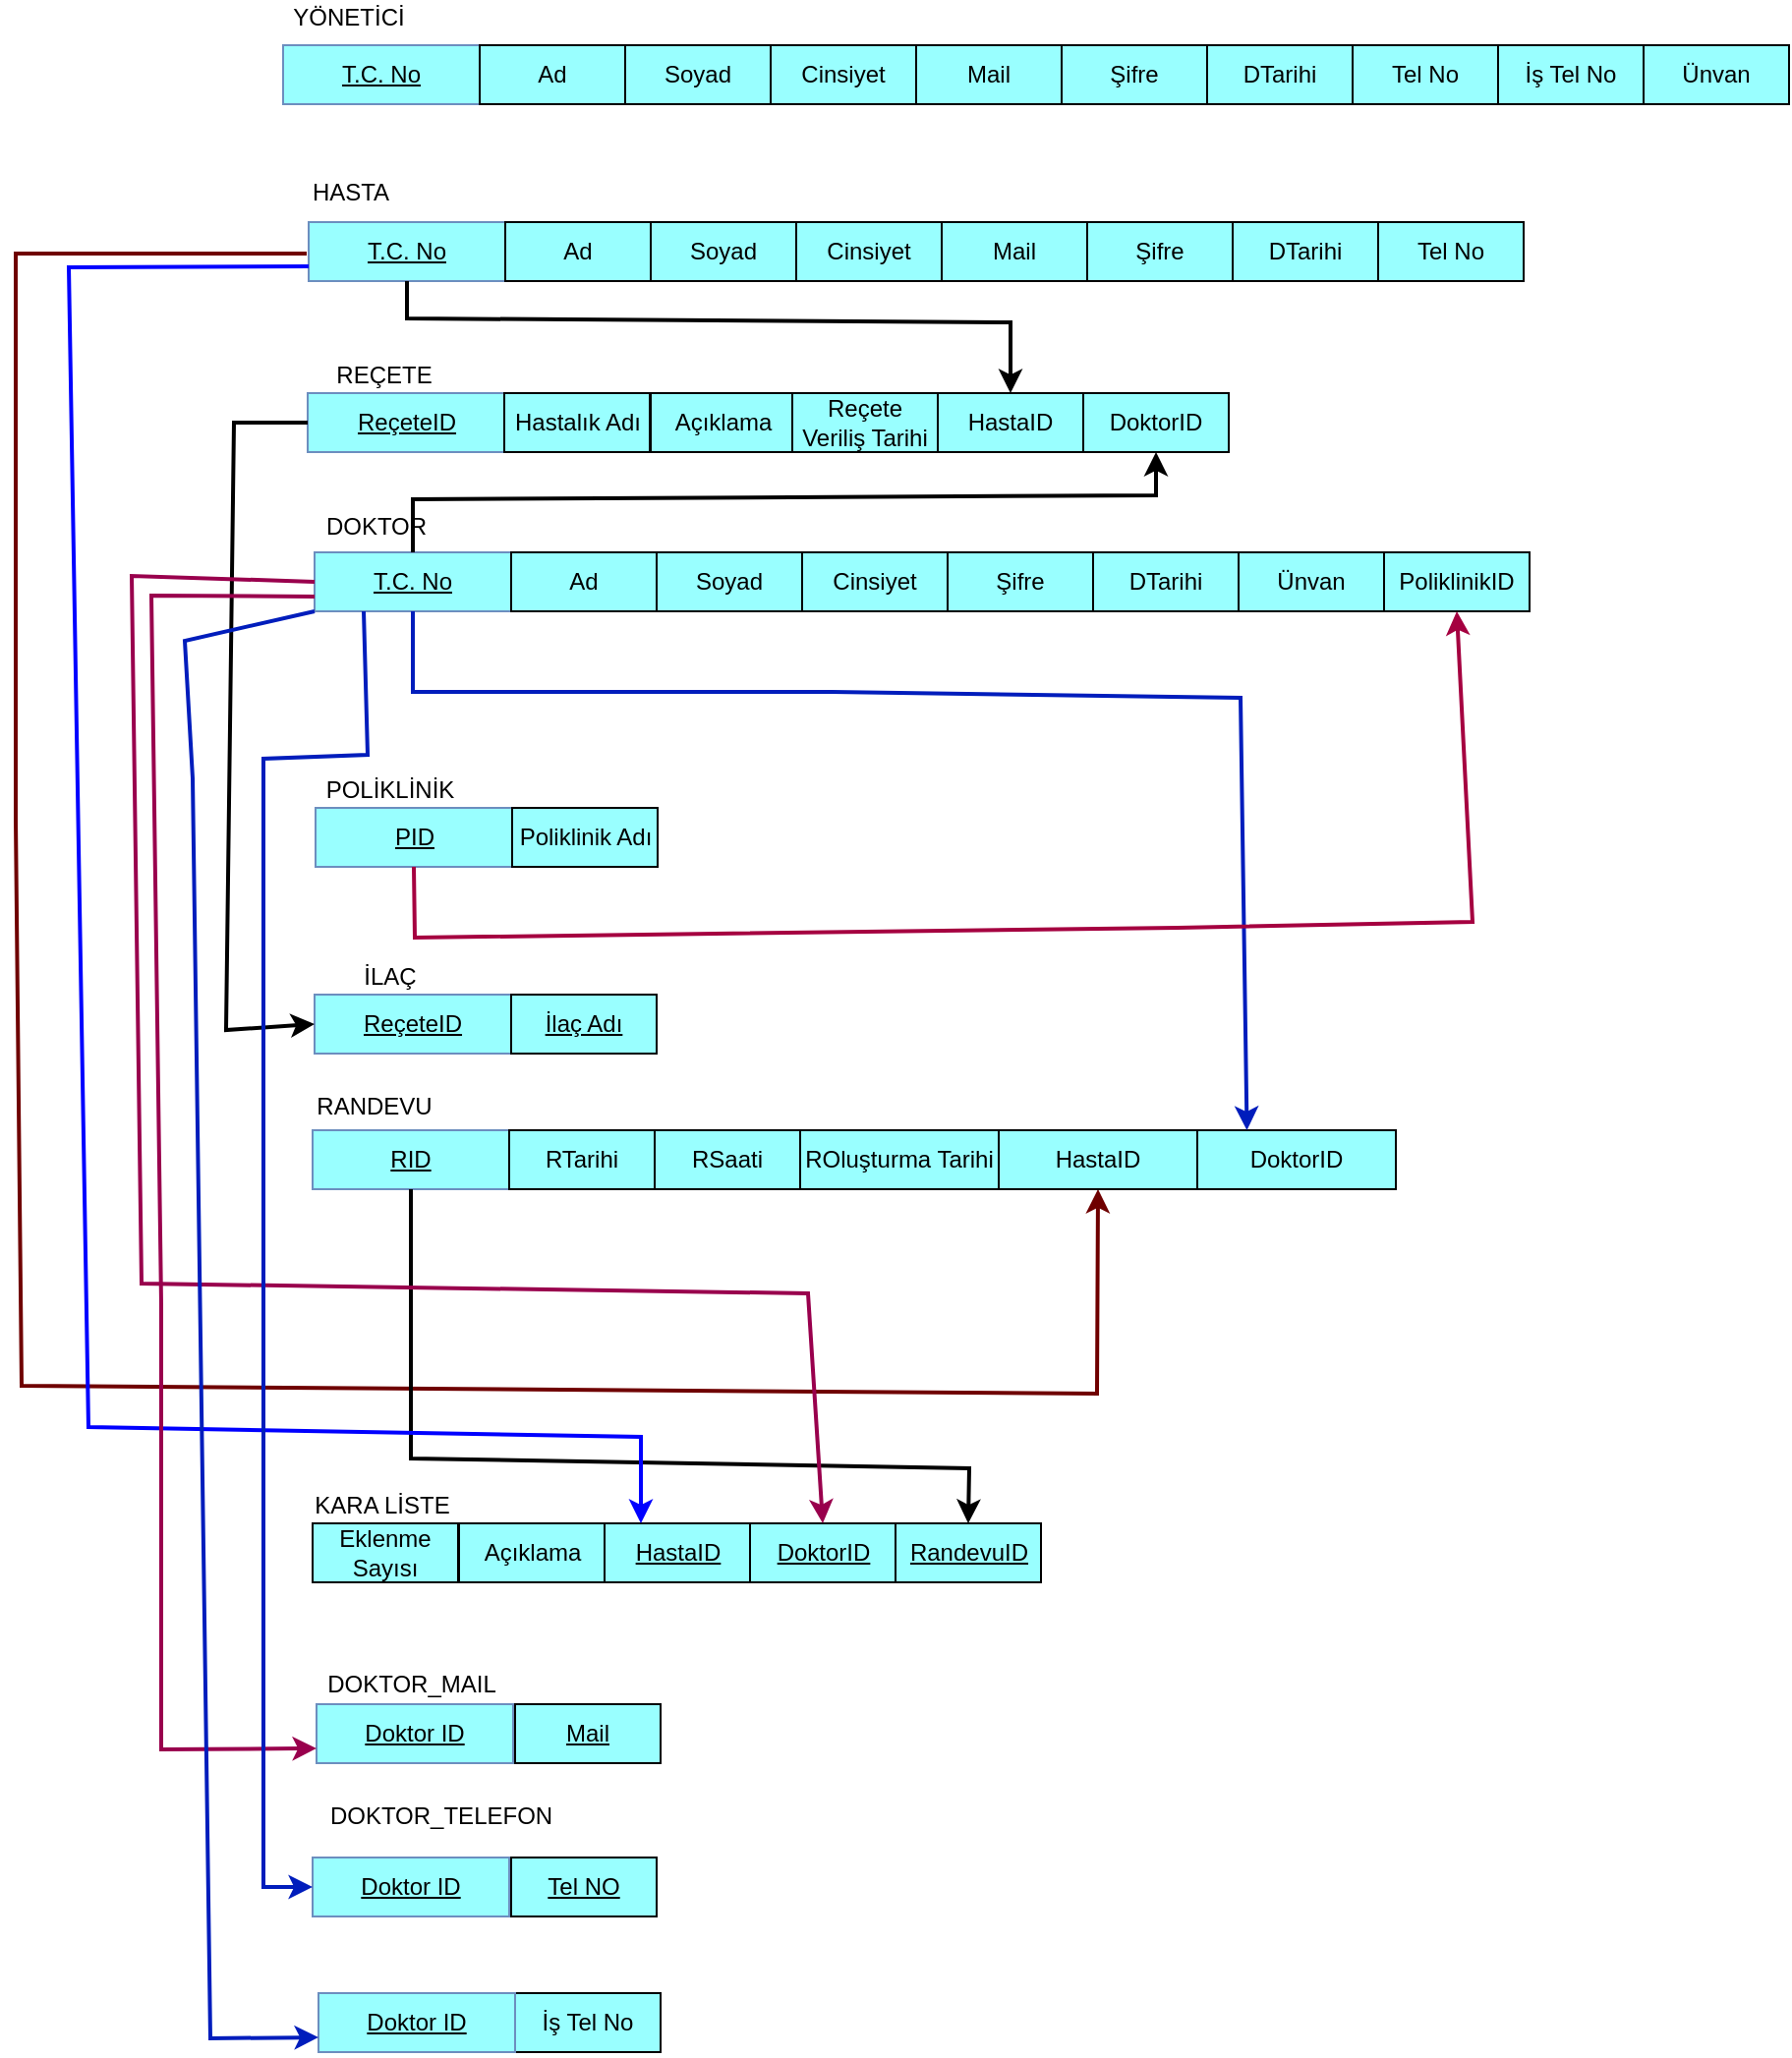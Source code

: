 <mxfile version="18.0.7" type="device"><diagram id="PEKDExJvmcLttviZHPgt" name="Page-1"><mxGraphModel dx="2653" dy="699" grid="0" gridSize="10" guides="1" tooltips="1" connect="1" arrows="1" fold="1" page="1" pageScale="1" pageWidth="827" pageHeight="1169" math="0" shadow="0"><root><mxCell id="0"/><mxCell id="1" parent="0"/><mxCell id="ALnhKNhnFgYdEAsEkq54-5" value="&lt;u&gt;T.C. No&lt;/u&gt;" style="whiteSpace=wrap;html=1;align=center;fillColor=#99FFFF;strokeColor=#6c8ebf;" parent="1" vertex="1"><mxGeometry x="147" y="262" width="100" height="30" as="geometry"/></mxCell><mxCell id="I0PkosmnpPYs2rLAAuDS-1" value="HASTA" style="text;html=1;align=center;verticalAlign=middle;resizable=0;points=[];autosize=1;strokeColor=none;fillColor=none;" parent="1" vertex="1"><mxGeometry x="143" y="238" width="49" height="18" as="geometry"/></mxCell><mxCell id="I0PkosmnpPYs2rLAAuDS-14" value="Ad&lt;span style=&quot;color: rgba(0 , 0 , 0 , 0) ; font-family: monospace ; font-size: 0px&quot;&gt;%3CmxGraphModel%3E%3Croot%3E%3CmxCell%20id%3D%220%22%2F%3E%3CmxCell%20id%3D%221%22%20parent%3D%220%22%2F%3E%3CmxCell%20id%3D%222%22%20value%3D%22%22%20style%3D%22rounded%3D0%3BwhiteSpace%3Dwrap%3Bhtml%3D1%3BlabelBackgroundColor%3D%2300FFFF%3BfillColor%3D%2399FFFF%3B%22%20vertex%3D%221%22%20parent%3D%221%22%3E%3CmxGeometry%20x%3D%22242%22%20y%3D%22115%22%20width%3D%22100%22%20height%3D%2240%22%20as%3D%22geometry%22%2F%3E%3C%2FmxCell%3E%3C%2Froot%3E%3C%2FmxGraphModel%3E&lt;/span&gt;" style="rounded=0;whiteSpace=wrap;html=1;labelBackgroundColor=none;fillColor=#99FFFF;" parent="1" vertex="1"><mxGeometry x="247" y="262" width="74" height="30" as="geometry"/></mxCell><mxCell id="I0PkosmnpPYs2rLAAuDS-15" value="Soyad" style="rounded=0;whiteSpace=wrap;html=1;labelBackgroundColor=none;fillColor=#99FFFF;" parent="1" vertex="1"><mxGeometry x="321" y="262" width="74" height="30" as="geometry"/></mxCell><mxCell id="I0PkosmnpPYs2rLAAuDS-16" value="Cinsiyet" style="rounded=0;whiteSpace=wrap;html=1;labelBackgroundColor=none;fillColor=#99FFFF;" parent="1" vertex="1"><mxGeometry x="395" y="262" width="74" height="30" as="geometry"/></mxCell><mxCell id="I0PkosmnpPYs2rLAAuDS-17" value="Mail&lt;span style=&quot;color: rgba(0 , 0 , 0 , 0) ; font-family: monospace ; font-size: 0px&quot;&gt;%3CmxGraphModel%3E%3Croot%3E%3CmxCell%20id%3D%220%22%2F%3E%3CmxCell%20id%3D%221%22%20parent%3D%220%22%2F%3E%3CmxCell%20id%3D%222%22%20value%3D%22Cinsiyet%22%20style%3D%22rounded%3D0%3BwhiteSpace%3Dwrap%3Bhtml%3D1%3BlabelBackgroundColor%3Dnone%3BfillColor%3D%2399FFFF%3B%22%20vertex%3D%221%22%20parent%3D%221%22%3E%3CmxGeometry%20x%3D%22390%22%20y%3D%22115%22%20width%3D%2274%22%20height%3D%2230%22%20as%3D%22geometry%22%2F%3E%3C%2FmxCell%3E%3C%2Froot%3E%3C%2FmxGraphModel%3E&lt;/span&gt;" style="rounded=0;whiteSpace=wrap;html=1;labelBackgroundColor=none;fillColor=#99FFFF;" parent="1" vertex="1"><mxGeometry x="469" y="262" width="74" height="30" as="geometry"/></mxCell><mxCell id="I0PkosmnpPYs2rLAAuDS-18" value="Şifre" style="rounded=0;whiteSpace=wrap;html=1;labelBackgroundColor=none;fillColor=#99FFFF;" parent="1" vertex="1"><mxGeometry x="543" y="262" width="74" height="30" as="geometry"/></mxCell><mxCell id="I0PkosmnpPYs2rLAAuDS-19" value="DTarihi" style="rounded=0;whiteSpace=wrap;html=1;labelBackgroundColor=none;fillColor=#99FFFF;" parent="1" vertex="1"><mxGeometry x="617" y="262" width="74" height="30" as="geometry"/></mxCell><mxCell id="I0PkosmnpPYs2rLAAuDS-20" value="Tel No" style="rounded=0;whiteSpace=wrap;html=1;labelBackgroundColor=none;fillColor=#99FFFF;" parent="1" vertex="1"><mxGeometry x="691" y="262" width="74" height="30" as="geometry"/></mxCell><mxCell id="I0PkosmnpPYs2rLAAuDS-33" value="&lt;u&gt;T.C. No&lt;/u&gt;" style="whiteSpace=wrap;html=1;align=center;fillColor=#99FFFF;strokeColor=#6c8ebf;" parent="1" vertex="1"><mxGeometry x="134" y="172" width="100" height="30" as="geometry"/></mxCell><mxCell id="I0PkosmnpPYs2rLAAuDS-34" value="YÖNETİCİ" style="text;html=1;align=center;verticalAlign=middle;resizable=0;points=[];autosize=1;strokeColor=none;fillColor=none;" parent="1" vertex="1"><mxGeometry x="133" y="149" width="67" height="18" as="geometry"/></mxCell><mxCell id="I0PkosmnpPYs2rLAAuDS-35" value="Ad&lt;span style=&quot;color: rgba(0 , 0 , 0 , 0) ; font-family: monospace ; font-size: 0px&quot;&gt;%3CmxGraphModel%3E%3Croot%3E%3CmxCell%20id%3D%220%22%2F%3E%3CmxCell%20id%3D%221%22%20parent%3D%220%22%2F%3E%3CmxCell%20id%3D%222%22%20value%3D%22%22%20style%3D%22rounded%3D0%3BwhiteSpace%3Dwrap%3Bhtml%3D1%3BlabelBackgroundColor%3D%2300FFFF%3BfillColor%3D%2399FFFF%3B%22%20vertex%3D%221%22%20parent%3D%221%22%3E%3CmxGeometry%20x%3D%22242%22%20y%3D%22115%22%20width%3D%22100%22%20height%3D%2240%22%20as%3D%22geometry%22%2F%3E%3C%2FmxCell%3E%3C%2Froot%3E%3C%2FmxGraphModel%3E&lt;/span&gt;" style="rounded=0;whiteSpace=wrap;html=1;labelBackgroundColor=none;fillColor=#99FFFF;" parent="1" vertex="1"><mxGeometry x="234" y="172" width="74" height="30" as="geometry"/></mxCell><mxCell id="I0PkosmnpPYs2rLAAuDS-36" value="Soyad" style="rounded=0;whiteSpace=wrap;html=1;labelBackgroundColor=none;fillColor=#99FFFF;" parent="1" vertex="1"><mxGeometry x="308" y="172" width="74" height="30" as="geometry"/></mxCell><mxCell id="I0PkosmnpPYs2rLAAuDS-37" value="Cinsiyet" style="rounded=0;whiteSpace=wrap;html=1;labelBackgroundColor=none;fillColor=#99FFFF;" parent="1" vertex="1"><mxGeometry x="382" y="172" width="74" height="30" as="geometry"/></mxCell><mxCell id="I0PkosmnpPYs2rLAAuDS-38" value="Mail&lt;span style=&quot;color: rgba(0 , 0 , 0 , 0) ; font-family: monospace ; font-size: 0px&quot;&gt;%3CmxGraphModel%3E%3Croot%3E%3CmxCell%20id%3D%220%22%2F%3E%3CmxCell%20id%3D%221%22%20parent%3D%220%22%2F%3E%3CmxCell%20id%3D%222%22%20value%3D%22Cinsiyet%22%20style%3D%22rounded%3D0%3BwhiteSpace%3Dwrap%3Bhtml%3D1%3BlabelBackgroundColor%3Dnone%3BfillColor%3D%2399FFFF%3B%22%20vertex%3D%221%22%20parent%3D%221%22%3E%3CmxGeometry%20x%3D%22390%22%20y%3D%22115%22%20width%3D%2274%22%20height%3D%2230%22%20as%3D%22geometry%22%2F%3E%3C%2FmxCell%3E%3C%2Froot%3E%3C%2FmxGraphModel%3E&lt;/span&gt;" style="rounded=0;whiteSpace=wrap;html=1;labelBackgroundColor=none;fillColor=#99FFFF;" parent="1" vertex="1"><mxGeometry x="456" y="172" width="74" height="30" as="geometry"/></mxCell><mxCell id="I0PkosmnpPYs2rLAAuDS-39" value="Şifre" style="rounded=0;whiteSpace=wrap;html=1;labelBackgroundColor=none;fillColor=#99FFFF;" parent="1" vertex="1"><mxGeometry x="530" y="172" width="74" height="30" as="geometry"/></mxCell><mxCell id="I0PkosmnpPYs2rLAAuDS-40" value="DTarihi" style="rounded=0;whiteSpace=wrap;html=1;labelBackgroundColor=none;fillColor=#99FFFF;" parent="1" vertex="1"><mxGeometry x="604" y="172" width="74" height="30" as="geometry"/></mxCell><mxCell id="I0PkosmnpPYs2rLAAuDS-41" value="Tel No" style="rounded=0;whiteSpace=wrap;html=1;labelBackgroundColor=none;fillColor=#99FFFF;" parent="1" vertex="1"><mxGeometry x="678" y="172" width="74" height="30" as="geometry"/></mxCell><mxCell id="I0PkosmnpPYs2rLAAuDS-42" value="İş Tel No" style="rounded=0;whiteSpace=wrap;html=1;labelBackgroundColor=none;fillColor=#99FFFF;" parent="1" vertex="1"><mxGeometry x="752" y="172" width="74" height="30" as="geometry"/></mxCell><mxCell id="I0PkosmnpPYs2rLAAuDS-43" value="Ünvan" style="rounded=0;whiteSpace=wrap;html=1;labelBackgroundColor=none;fillColor=#99FFFF;" parent="1" vertex="1"><mxGeometry x="826" y="172" width="74" height="30" as="geometry"/></mxCell><mxCell id="I0PkosmnpPYs2rLAAuDS-44" value="&lt;u&gt;T.C. No&lt;/u&gt;" style="whiteSpace=wrap;html=1;align=center;fillColor=#99FFFF;strokeColor=#6c8ebf;" parent="1" vertex="1"><mxGeometry x="150" y="430" width="100" height="30" as="geometry"/></mxCell><mxCell id="I0PkosmnpPYs2rLAAuDS-45" value="DOKTOR" style="text;html=1;align=center;verticalAlign=middle;resizable=0;points=[];autosize=1;strokeColor=none;fillColor=none;" parent="1" vertex="1"><mxGeometry x="150" y="408" width="61" height="18" as="geometry"/></mxCell><mxCell id="I0PkosmnpPYs2rLAAuDS-46" value="Ad&lt;span style=&quot;color: rgba(0 , 0 , 0 , 0) ; font-family: monospace ; font-size: 0px&quot;&gt;%3CmxGraphModel%3E%3Croot%3E%3CmxCell%20id%3D%220%22%2F%3E%3CmxCell%20id%3D%221%22%20parent%3D%220%22%2F%3E%3CmxCell%20id%3D%222%22%20value%3D%22%22%20style%3D%22rounded%3D0%3BwhiteSpace%3Dwrap%3Bhtml%3D1%3BlabelBackgroundColor%3D%2300FFFF%3BfillColor%3D%2399FFFF%3B%22%20vertex%3D%221%22%20parent%3D%221%22%3E%3CmxGeometry%20x%3D%22242%22%20y%3D%22115%22%20width%3D%22100%22%20height%3D%2240%22%20as%3D%22geometry%22%2F%3E%3C%2FmxCell%3E%3C%2Froot%3E%3C%2FmxGraphModel%3E&lt;/span&gt;" style="rounded=0;whiteSpace=wrap;html=1;labelBackgroundColor=none;fillColor=#99FFFF;" parent="1" vertex="1"><mxGeometry x="250" y="430" width="74" height="30" as="geometry"/></mxCell><mxCell id="I0PkosmnpPYs2rLAAuDS-47" value="Soyad" style="rounded=0;whiteSpace=wrap;html=1;labelBackgroundColor=none;fillColor=#99FFFF;" parent="1" vertex="1"><mxGeometry x="324" y="430" width="74" height="30" as="geometry"/></mxCell><mxCell id="I0PkosmnpPYs2rLAAuDS-48" value="Cinsiyet" style="rounded=0;whiteSpace=wrap;html=1;labelBackgroundColor=none;fillColor=#99FFFF;" parent="1" vertex="1"><mxGeometry x="398" y="430" width="74" height="30" as="geometry"/></mxCell><mxCell id="I0PkosmnpPYs2rLAAuDS-50" value="Şifre" style="rounded=0;whiteSpace=wrap;html=1;labelBackgroundColor=none;fillColor=#99FFFF;" parent="1" vertex="1"><mxGeometry x="472" y="430" width="74" height="30" as="geometry"/></mxCell><mxCell id="I0PkosmnpPYs2rLAAuDS-51" value="DTarihi" style="rounded=0;whiteSpace=wrap;html=1;labelBackgroundColor=none;fillColor=#99FFFF;" parent="1" vertex="1"><mxGeometry x="546" y="430" width="74" height="30" as="geometry"/></mxCell><mxCell id="I0PkosmnpPYs2rLAAuDS-53" value="İş Tel No" style="rounded=0;whiteSpace=wrap;html=1;labelBackgroundColor=none;fillColor=#99FFFF;" parent="1" vertex="1"><mxGeometry x="252" y="1163" width="74" height="30" as="geometry"/></mxCell><mxCell id="I0PkosmnpPYs2rLAAuDS-54" value="Ünvan" style="rounded=0;whiteSpace=wrap;html=1;labelBackgroundColor=none;fillColor=#99FFFF;" parent="1" vertex="1"><mxGeometry x="620" y="430" width="74" height="30" as="geometry"/></mxCell><mxCell id="I0PkosmnpPYs2rLAAuDS-55" value="&lt;u&gt;RID&lt;/u&gt;" style="whiteSpace=wrap;html=1;align=center;fillColor=#99FFFF;strokeColor=#6c8ebf;" parent="1" vertex="1"><mxGeometry x="149" y="724" width="100" height="30" as="geometry"/></mxCell><mxCell id="I0PkosmnpPYs2rLAAuDS-56" value="RANDEVU" style="text;html=1;align=center;verticalAlign=middle;resizable=0;points=[];autosize=1;strokeColor=none;fillColor=none;" parent="1" vertex="1"><mxGeometry x="146" y="703" width="68" height="18" as="geometry"/></mxCell><mxCell id="I0PkosmnpPYs2rLAAuDS-57" value="RTarihi" style="rounded=0;whiteSpace=wrap;html=1;labelBackgroundColor=none;fillColor=#99FFFF;" parent="1" vertex="1"><mxGeometry x="249" y="724" width="74" height="30" as="geometry"/></mxCell><mxCell id="I0PkosmnpPYs2rLAAuDS-58" value="RSaati" style="rounded=0;whiteSpace=wrap;html=1;labelBackgroundColor=none;fillColor=#99FFFF;" parent="1" vertex="1"><mxGeometry x="323" y="724" width="74" height="30" as="geometry"/></mxCell><mxCell id="I0PkosmnpPYs2rLAAuDS-59" value="ROluşturma Tarihi" style="rounded=0;whiteSpace=wrap;html=1;labelBackgroundColor=none;fillColor=#99FFFF;" parent="1" vertex="1"><mxGeometry x="397" y="724" width="101" height="30" as="geometry"/></mxCell><mxCell id="I0PkosmnpPYs2rLAAuDS-62" value="&lt;u&gt;PID&lt;/u&gt;" style="whiteSpace=wrap;html=1;align=center;fillColor=#99FFFF;strokeColor=#6c8ebf;" parent="1" vertex="1"><mxGeometry x="150.5" y="560" width="100" height="30" as="geometry"/></mxCell><mxCell id="I0PkosmnpPYs2rLAAuDS-63" value="POLİKLİNİK" style="text;html=1;align=center;verticalAlign=middle;resizable=0;points=[];autosize=1;strokeColor=none;fillColor=none;" parent="1" vertex="1"><mxGeometry x="150" y="542" width="76" height="18" as="geometry"/></mxCell><mxCell id="I0PkosmnpPYs2rLAAuDS-64" value="Poliklinik Adı" style="rounded=0;whiteSpace=wrap;html=1;labelBackgroundColor=none;fillColor=#99FFFF;" parent="1" vertex="1"><mxGeometry x="250.5" y="560" width="74" height="30" as="geometry"/></mxCell><mxCell id="I0PkosmnpPYs2rLAAuDS-70" value="" style="endArrow=classic;html=1;rounded=0;exitX=0;exitY=0.5;exitDx=0;exitDy=0;entryX=0.5;entryY=1;entryDx=0;entryDy=0;fillColor=#a20025;strokeColor=#6F0000;strokeWidth=2;" parent="1" edge="1"><mxGeometry width="50" height="50" relative="1" as="geometry"><mxPoint x="146" y="278" as="sourcePoint"/><mxPoint x="548.5" y="754" as="targetPoint"/><Array as="points"><mxPoint x="-2" y="278"/><mxPoint x="-2" y="566"/><mxPoint x="1" y="854"/><mxPoint x="548" y="858"/></Array></mxGeometry></mxCell><mxCell id="I0PkosmnpPYs2rLAAuDS-71" value="DoktorID" style="rounded=0;whiteSpace=wrap;html=1;labelBackgroundColor=none;fillColor=#99FFFF;" parent="1" vertex="1"><mxGeometry x="599" y="724" width="101" height="30" as="geometry"/></mxCell><mxCell id="I0PkosmnpPYs2rLAAuDS-72" value="" style="endArrow=classic;html=1;rounded=0;strokeWidth=2;exitX=0.5;exitY=1;exitDx=0;exitDy=0;entryX=0.25;entryY=0;entryDx=0;entryDy=0;fillColor=#0050ef;strokeColor=#001DBC;" parent="1" source="I0PkosmnpPYs2rLAAuDS-44" target="I0PkosmnpPYs2rLAAuDS-71" edge="1"><mxGeometry width="50" height="50" relative="1" as="geometry"><mxPoint x="171" y="520" as="sourcePoint"/><mxPoint x="221" y="470" as="targetPoint"/><Array as="points"><mxPoint x="200" y="501"/><mxPoint x="413" y="501"/><mxPoint x="621" y="504"/></Array></mxGeometry></mxCell><mxCell id="I0PkosmnpPYs2rLAAuDS-73" value="HastaID" style="rounded=0;whiteSpace=wrap;html=1;labelBackgroundColor=none;fillColor=#99FFFF;" parent="1" vertex="1"><mxGeometry x="498" y="724" width="101" height="30" as="geometry"/></mxCell><mxCell id="I0PkosmnpPYs2rLAAuDS-74" value="PoliklinikID" style="rounded=0;whiteSpace=wrap;html=1;labelBackgroundColor=none;fillColor=#99FFFF;" parent="1" vertex="1"><mxGeometry x="694" y="430" width="74" height="30" as="geometry"/></mxCell><mxCell id="I0PkosmnpPYs2rLAAuDS-75" value="" style="endArrow=classic;html=1;rounded=0;strokeWidth=2;exitX=0.5;exitY=1;exitDx=0;exitDy=0;entryX=0.5;entryY=1;entryDx=0;entryDy=0;fillColor=#d80073;strokeColor=#A50040;" parent="1" source="I0PkosmnpPYs2rLAAuDS-62" target="I0PkosmnpPYs2rLAAuDS-74" edge="1"><mxGeometry width="50" height="50" relative="1" as="geometry"><mxPoint x="436" y="580" as="sourcePoint"/><mxPoint x="486" y="530" as="targetPoint"/><Array as="points"><mxPoint x="201" y="626"/><mxPoint x="589" y="621"/><mxPoint x="739" y="618"/></Array></mxGeometry></mxCell><mxCell id="I0PkosmnpPYs2rLAAuDS-76" value="&lt;u&gt;ReçeteID&lt;/u&gt;" style="whiteSpace=wrap;html=1;align=center;fillColor=#99FFFF;strokeColor=#6c8ebf;" parent="1" vertex="1"><mxGeometry x="146.5" y="349" width="100" height="30" as="geometry"/></mxCell><mxCell id="I0PkosmnpPYs2rLAAuDS-77" value="REÇETE" style="text;html=1;align=center;verticalAlign=middle;resizable=0;points=[];autosize=1;strokeColor=none;fillColor=none;" parent="1" vertex="1"><mxGeometry x="155" y="331" width="59" height="18" as="geometry"/></mxCell><mxCell id="I0PkosmnpPYs2rLAAuDS-78" value="Hastalık Adı&lt;span style=&quot;color: rgba(0 , 0 , 0 , 0) ; font-family: monospace ; font-size: 0px&quot;&gt;%3CmxGraphModel%3E%3Croot%3E%3CmxCell%20id%3D%220%22%2F%3E%3CmxCell%20id%3D%221%22%20parent%3D%220%22%2F%3E%3CmxCell%20id%3D%222%22%20value%3D%22%26lt%3Bu%26gt%3BPID%26lt%3B%2Fu%26gt%3B%22%20style%3D%22whiteSpace%3Dwrap%3Bhtml%3D1%3Balign%3Dcenter%3BfillColor%3D%2399FFFF%3BstrokeColor%3D%236c8ebf%3B%22%20vertex%3D%221%22%20parent%3D%221%22%3E%3CmxGeometry%20x%3D%22150.5%22%20y%3D%22560%22%20width%3D%22100%22%20height%3D%2230%22%20as%3D%22geometry%22%2F%3E%3C%2FmxCell%3E%3CmxCell%20id%3D%223%22%20value%3D%22POL%C4%B0KL%C4%B0N%C4%B0K%22%20style%3D%22text%3Bhtml%3D1%3Balign%3Dcenter%3BverticalAlign%3Dmiddle%3Bresizable%3D0%3Bpoints%3D%5B%5D%3Bautosize%3D1%3BstrokeColor%3Dnone%3BfillColor%3Dnone%3B%22%20vertex%3D%221%22%20parent%3D%221%22%3E%3CmxGeometry%20x%3D%22150%22%20y%3D%22542%22%20width%3D%2276%22%20height%3D%2218%22%20as%3D%22geometry%22%2F%3E%3C%2FmxCell%3E%3CmxCell%20id%3D%224%22%20value%3D%22Poliklinik%20Ad%C4%B1%22%20style%3D%22rounded%3D0%3BwhiteSpace%3Dwrap%3Bhtml%3D1%3BlabelBackgroundColor%3Dnone%3BfillColor%3D%2399FFFF%3B%22%20vertex%3D%221%22%20parent%3D%221%22%3E%3CmxGeometry%20x%3D%22250.5%22%20y%3D%22560%22%20width%3D%2274%22%20height%3D%2230%22%20as%3D%22geometry%22%2F%3E%3C%2FmxCell%3E%3C%2Froot%3E%3C%2FmxGraphModel%3E&lt;/span&gt;" style="rounded=0;whiteSpace=wrap;html=1;labelBackgroundColor=none;fillColor=#99FFFF;" parent="1" vertex="1"><mxGeometry x="246.5" y="349" width="74" height="30" as="geometry"/></mxCell><mxCell id="I0PkosmnpPYs2rLAAuDS-82" value="Açıklama" style="rounded=0;whiteSpace=wrap;html=1;labelBackgroundColor=none;fillColor=#99FFFF;" parent="1" vertex="1"><mxGeometry x="321" y="349" width="74" height="30" as="geometry"/></mxCell><mxCell id="I0PkosmnpPYs2rLAAuDS-83" value="HastaID" style="rounded=0;whiteSpace=wrap;html=1;labelBackgroundColor=none;fillColor=#99FFFF;" parent="1" vertex="1"><mxGeometry x="467" y="349" width="74" height="30" as="geometry"/></mxCell><mxCell id="I0PkosmnpPYs2rLAAuDS-84" value="DoktorID" style="rounded=0;whiteSpace=wrap;html=1;labelBackgroundColor=none;fillColor=#99FFFF;" parent="1" vertex="1"><mxGeometry x="541" y="349" width="74" height="30" as="geometry"/></mxCell><mxCell id="I0PkosmnpPYs2rLAAuDS-85" value="&lt;u&gt;ReçeteID&lt;/u&gt;" style="whiteSpace=wrap;html=1;align=center;fillColor=#99FFFF;strokeColor=#6c8ebf;" parent="1" vertex="1"><mxGeometry x="150" y="655" width="100" height="30" as="geometry"/></mxCell><mxCell id="I0PkosmnpPYs2rLAAuDS-86" value="İLAÇ" style="text;html=1;align=center;verticalAlign=middle;resizable=0;points=[];autosize=1;strokeColor=none;fillColor=none;" parent="1" vertex="1"><mxGeometry x="169.5" y="637" width="36" height="18" as="geometry"/></mxCell><mxCell id="I0PkosmnpPYs2rLAAuDS-87" value="İlaç Adı" style="rounded=0;whiteSpace=wrap;html=1;labelBackgroundColor=none;fillColor=#99FFFF;fontStyle=4" parent="1" vertex="1"><mxGeometry x="250" y="655" width="74" height="30" as="geometry"/></mxCell><mxCell id="I0PkosmnpPYs2rLAAuDS-88" value="" style="endArrow=classic;html=1;rounded=0;strokeWidth=2;exitX=0;exitY=0.5;exitDx=0;exitDy=0;entryX=0;entryY=0.5;entryDx=0;entryDy=0;" parent="1" source="I0PkosmnpPYs2rLAAuDS-76" target="I0PkosmnpPYs2rLAAuDS-85" edge="1"><mxGeometry width="50" height="50" relative="1" as="geometry"><mxPoint x="436" y="580" as="sourcePoint"/><mxPoint x="486" y="530" as="targetPoint"/><Array as="points"><mxPoint x="109" y="364"/><mxPoint x="105" y="673"/></Array></mxGeometry></mxCell><mxCell id="I0PkosmnpPYs2rLAAuDS-89" value="" style="endArrow=classic;html=1;rounded=0;strokeWidth=2;exitX=0.5;exitY=0;exitDx=0;exitDy=0;entryX=0.5;entryY=1;entryDx=0;entryDy=0;" parent="1" source="I0PkosmnpPYs2rLAAuDS-44" target="I0PkosmnpPYs2rLAAuDS-84" edge="1"><mxGeometry width="50" height="50" relative="1" as="geometry"><mxPoint x="284" y="426" as="sourcePoint"/><mxPoint x="570" y="526" as="targetPoint"/><Array as="points"><mxPoint x="200" y="403"/><mxPoint x="578" y="401"/></Array></mxGeometry></mxCell><mxCell id="I0PkosmnpPYs2rLAAuDS-90" value="" style="endArrow=classic;html=1;rounded=0;strokeWidth=2;exitX=0.5;exitY=1;exitDx=0;exitDy=0;entryX=0.5;entryY=0;entryDx=0;entryDy=0;" parent="1" source="ALnhKNhnFgYdEAsEkq54-5" target="I0PkosmnpPYs2rLAAuDS-83" edge="1"><mxGeometry width="50" height="50" relative="1" as="geometry"><mxPoint x="281" y="288" as="sourcePoint"/><mxPoint x="570" y="526" as="targetPoint"/><Array as="points"><mxPoint x="197" y="311"/><mxPoint x="504" y="313"/></Array></mxGeometry></mxCell><mxCell id="I0PkosmnpPYs2rLAAuDS-92" value="KARA LİSTE" style="text;html=1;align=center;verticalAlign=middle;resizable=0;points=[];autosize=1;strokeColor=none;fillColor=none;" parent="1" vertex="1"><mxGeometry x="144.5" y="906" width="79" height="18" as="geometry"/></mxCell><mxCell id="I0PkosmnpPYs2rLAAuDS-93" value="Eklenme Sayısı" style="rounded=0;whiteSpace=wrap;html=1;labelBackgroundColor=none;fillColor=#99FFFF;" parent="1" vertex="1"><mxGeometry x="149" y="924" width="74" height="30" as="geometry"/></mxCell><mxCell id="I0PkosmnpPYs2rLAAuDS-94" value="Açıklama" style="rounded=0;whiteSpace=wrap;html=1;labelBackgroundColor=none;fillColor=#99FFFF;" parent="1" vertex="1"><mxGeometry x="223.5" y="924" width="74" height="30" as="geometry"/></mxCell><mxCell id="I0PkosmnpPYs2rLAAuDS-95" value="HastaID" style="rounded=0;whiteSpace=wrap;html=1;labelBackgroundColor=none;fillColor=#99FFFF;fontStyle=4" parent="1" vertex="1"><mxGeometry x="297.5" y="924" width="74" height="30" as="geometry"/></mxCell><mxCell id="I0PkosmnpPYs2rLAAuDS-96" value="DoktorID" style="rounded=0;whiteSpace=wrap;html=1;labelBackgroundColor=none;fillColor=#99FFFF;fontStyle=4" parent="1" vertex="1"><mxGeometry x="371.5" y="924" width="74" height="30" as="geometry"/></mxCell><mxCell id="I0PkosmnpPYs2rLAAuDS-97" value="RandevuID" style="rounded=0;whiteSpace=wrap;html=1;labelBackgroundColor=none;fillColor=#99FFFF;fontStyle=4" parent="1" vertex="1"><mxGeometry x="445.5" y="924" width="74" height="30" as="geometry"/></mxCell><mxCell id="I0PkosmnpPYs2rLAAuDS-98" value="" style="endArrow=classic;html=1;rounded=0;strokeWidth=2;exitX=0.5;exitY=1;exitDx=0;exitDy=0;entryX=0.5;entryY=0;entryDx=0;entryDy=0;" parent="1" source="I0PkosmnpPYs2rLAAuDS-55" target="I0PkosmnpPYs2rLAAuDS-97" edge="1"><mxGeometry width="50" height="50" relative="1" as="geometry"><mxPoint x="436" y="604" as="sourcePoint"/><mxPoint x="486" y="554" as="targetPoint"/><Array as="points"><mxPoint x="199" y="891"/><mxPoint x="483" y="896"/></Array></mxGeometry></mxCell><mxCell id="I0PkosmnpPYs2rLAAuDS-99" value="" style="endArrow=classic;html=1;rounded=0;strokeWidth=2;exitX=0;exitY=0.5;exitDx=0;exitDy=0;entryX=0.5;entryY=0;entryDx=0;entryDy=0;strokeColor=#99004D;" parent="1" source="I0PkosmnpPYs2rLAAuDS-44" target="I0PkosmnpPYs2rLAAuDS-96" edge="1"><mxGeometry width="50" height="50" relative="1" as="geometry"><mxPoint x="436" y="604" as="sourcePoint"/><mxPoint x="486" y="554" as="targetPoint"/><Array as="points"><mxPoint x="57" y="442"/><mxPoint x="62" y="802"/><mxPoint x="401" y="807"/></Array></mxGeometry></mxCell><mxCell id="I0PkosmnpPYs2rLAAuDS-100" value="" style="endArrow=classic;html=1;rounded=0;strokeWidth=2;exitX=0;exitY=0.75;exitDx=0;exitDy=0;entryX=0.25;entryY=0;entryDx=0;entryDy=0;strokeColor=#0000FF;" parent="1" source="ALnhKNhnFgYdEAsEkq54-5" target="I0PkosmnpPYs2rLAAuDS-95" edge="1"><mxGeometry width="50" height="50" relative="1" as="geometry"><mxPoint x="436" y="604" as="sourcePoint"/><mxPoint x="486" y="554" as="targetPoint"/><Array as="points"><mxPoint x="25" y="285"/><mxPoint x="35" y="875"/><mxPoint x="316" y="880"/></Array></mxGeometry></mxCell><mxCell id="nAqziiDvcesibMrrYEBu-2" value="Reçete Veriliş Tarihi" style="rounded=0;whiteSpace=wrap;html=1;labelBackgroundColor=none;fillColor=#99FFFF;" parent="1" vertex="1"><mxGeometry x="393" y="349" width="74" height="30" as="geometry"/></mxCell><mxCell id="n6P40vYsGK60JsbYfjUI-1" value="&lt;u&gt;Doktor ID&lt;/u&gt;" style="whiteSpace=wrap;html=1;align=center;fillColor=#99FFFF;strokeColor=#6c8ebf;" parent="1" vertex="1"><mxGeometry x="151" y="1016" width="100" height="30" as="geometry"/></mxCell><mxCell id="n6P40vYsGK60JsbYfjUI-2" value="DOKTOR_MAIL" style="text;html=1;align=center;verticalAlign=middle;resizable=0;points=[];autosize=1;strokeColor=none;fillColor=none;" parent="1" vertex="1"><mxGeometry x="149" y="996" width="100" height="20" as="geometry"/></mxCell><mxCell id="n6P40vYsGK60JsbYfjUI-3" value="DOKTOR_TELEFON" style="text;html=1;align=center;verticalAlign=middle;resizable=0;points=[];autosize=1;strokeColor=none;fillColor=none;" parent="1" vertex="1"><mxGeometry x="149" y="1063" width="130" height="20" as="geometry"/></mxCell><mxCell id="n6P40vYsGK60JsbYfjUI-4" value="Mail&lt;span style=&quot;color: rgba(0 , 0 , 0 , 0) ; font-family: monospace ; font-size: 0px&quot;&gt;%3CmxGraphModel%3E%3Croot%3E%3CmxCell%20id%3D%220%22%2F%3E%3CmxCell%20id%3D%221%22%20parent%3D%220%22%2F%3E%3CmxCell%20id%3D%222%22%20value%3D%22Cinsiyet%22%20style%3D%22rounded%3D0%3BwhiteSpace%3Dwrap%3Bhtml%3D1%3BlabelBackgroundColor%3Dnone%3BfillColor%3D%2399FFFF%3B%22%20vertex%3D%221%22%20parent%3D%221%22%3E%3CmxGeometry%20x%3D%22390%22%20y%3D%22115%22%20width%3D%2274%22%20height%3D%2230%22%20as%3D%22geometry%22%2F%3E%3C%2FmxCell%3E%3C%2Froot%3E%3C%2FmxGraphModel%3E&lt;/span&gt;" style="rounded=0;whiteSpace=wrap;html=1;labelBackgroundColor=none;fillColor=#99FFFF;fontStyle=4" parent="1" vertex="1"><mxGeometry x="252" y="1016" width="74" height="30" as="geometry"/></mxCell><mxCell id="n6P40vYsGK60JsbYfjUI-5" value="&lt;u&gt;Doktor ID&lt;/u&gt;" style="whiteSpace=wrap;html=1;align=center;fillColor=#99FFFF;strokeColor=#6c8ebf;" parent="1" vertex="1"><mxGeometry x="149" y="1094" width="100" height="30" as="geometry"/></mxCell><mxCell id="n6P40vYsGK60JsbYfjUI-6" value="Tel NO" style="rounded=0;whiteSpace=wrap;html=1;labelBackgroundColor=none;fillColor=#99FFFF;fontStyle=4" parent="1" vertex="1"><mxGeometry x="250" y="1094" width="74" height="30" as="geometry"/></mxCell><mxCell id="n6P40vYsGK60JsbYfjUI-7" value="" style="endArrow=classic;html=1;rounded=0;strokeWidth=2;strokeColor=#99004D;exitX=0;exitY=0.75;exitDx=0;exitDy=0;entryX=0;entryY=0.75;entryDx=0;entryDy=0;" parent="1" source="I0PkosmnpPYs2rLAAuDS-44" target="n6P40vYsGK60JsbYfjUI-1" edge="1"><mxGeometry width="50" height="50" relative="1" as="geometry"><mxPoint x="142" y="455" as="sourcePoint"/><mxPoint x="70" y="1045" as="targetPoint"/><Array as="points"><mxPoint x="67" y="452"/><mxPoint x="72" y="812"/><mxPoint x="72" y="1039"/></Array></mxGeometry></mxCell><mxCell id="n6P40vYsGK60JsbYfjUI-8" value="" style="endArrow=classic;html=1;rounded=0;strokeWidth=2;fillColor=#0050ef;strokeColor=#001DBC;exitX=0.25;exitY=1;exitDx=0;exitDy=0;entryX=0;entryY=0.5;entryDx=0;entryDy=0;" parent="1" source="I0PkosmnpPYs2rLAAuDS-44" target="n6P40vYsGK60JsbYfjUI-5" edge="1"><mxGeometry width="50" height="50" relative="1" as="geometry"><mxPoint x="179" y="464" as="sourcePoint"/><mxPoint x="124" y="1134" as="targetPoint"/><Array as="points"><mxPoint x="177" y="533"/><mxPoint x="124" y="535"/><mxPoint x="124" y="1109"/></Array></mxGeometry></mxCell><mxCell id="tHzJcW4gBtNEN9cLqoCl-2" value="&lt;u&gt;Doktor ID&lt;/u&gt;" style="whiteSpace=wrap;html=1;align=center;fillColor=#99FFFF;strokeColor=#6c8ebf;" vertex="1" parent="1"><mxGeometry x="152" y="1163" width="100" height="30" as="geometry"/></mxCell><mxCell id="tHzJcW4gBtNEN9cLqoCl-3" value="" style="endArrow=classic;html=1;rounded=0;strokeWidth=2;fillColor=#0050ef;strokeColor=#001DBC;exitX=0;exitY=1;exitDx=0;exitDy=0;entryX=0;entryY=0.75;entryDx=0;entryDy=0;" edge="1" parent="1" source="I0PkosmnpPYs2rLAAuDS-44" target="tHzJcW4gBtNEN9cLqoCl-2"><mxGeometry width="50" height="50" relative="1" as="geometry"><mxPoint x="185" y="470" as="sourcePoint"/><mxPoint x="159" y="1119" as="targetPoint"/><Array as="points"><mxPoint x="84" y="475"/><mxPoint x="88" y="545"/><mxPoint x="97" y="1186"/></Array></mxGeometry></mxCell></root></mxGraphModel></diagram></mxfile>